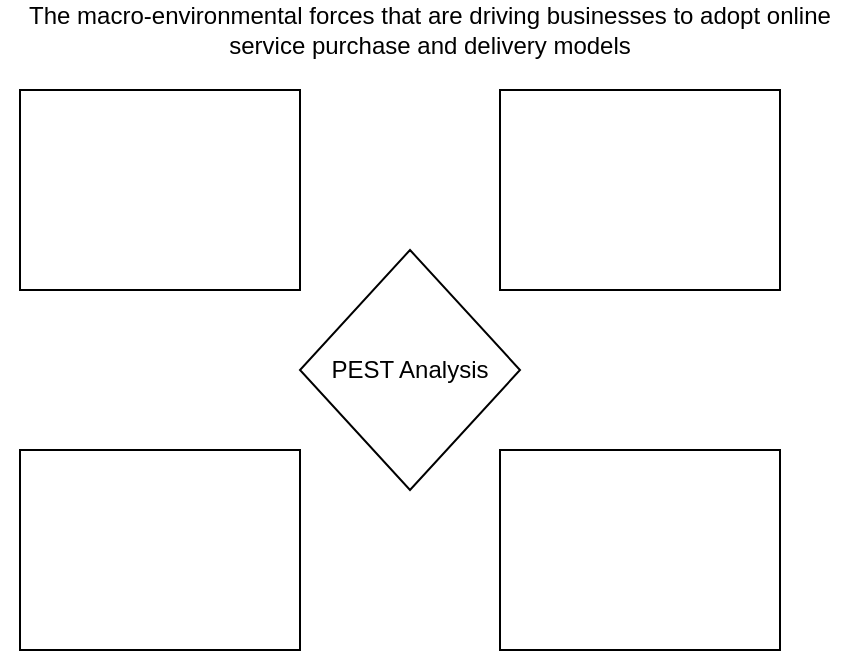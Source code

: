 <mxfile version="15.0.4" type="github">
  <diagram id="UJVtRwwvK5uKVyhLd9jK" name="Page-1">
    <mxGraphModel dx="920" dy="461" grid="1" gridSize="10" guides="1" tooltips="1" connect="1" arrows="1" fold="1" page="1" pageScale="1" pageWidth="850" pageHeight="1100" math="0" shadow="0">
      <root>
        <mxCell id="0" />
        <mxCell id="1" parent="0" />
        <mxCell id="DPGvxR9k1o3TNHnTCT3K-2" value="PEST Analysis" style="rhombus;whiteSpace=wrap;html=1;" vertex="1" parent="1">
          <mxGeometry x="240" y="140" width="110" height="120" as="geometry" />
        </mxCell>
        <mxCell id="DPGvxR9k1o3TNHnTCT3K-3" value="" style="rounded=0;whiteSpace=wrap;html=1;" vertex="1" parent="1">
          <mxGeometry x="100" y="60" width="140" height="100" as="geometry" />
        </mxCell>
        <mxCell id="DPGvxR9k1o3TNHnTCT3K-4" value="" style="rounded=0;whiteSpace=wrap;html=1;" vertex="1" parent="1">
          <mxGeometry x="340" y="60" width="140" height="100" as="geometry" />
        </mxCell>
        <mxCell id="DPGvxR9k1o3TNHnTCT3K-5" value="" style="rounded=0;whiteSpace=wrap;html=1;" vertex="1" parent="1">
          <mxGeometry x="340" y="240" width="140" height="100" as="geometry" />
        </mxCell>
        <mxCell id="DPGvxR9k1o3TNHnTCT3K-6" value="" style="rounded=0;whiteSpace=wrap;html=1;" vertex="1" parent="1">
          <mxGeometry x="100" y="240" width="140" height="100" as="geometry" />
        </mxCell>
        <mxCell id="DPGvxR9k1o3TNHnTCT3K-7" value="The macro-environmental forces that are driving businesses to adopt online service purchase and delivery models" style="text;html=1;strokeColor=none;fillColor=none;align=center;verticalAlign=middle;whiteSpace=wrap;rounded=0;" vertex="1" parent="1">
          <mxGeometry x="90" y="20" width="430" height="20" as="geometry" />
        </mxCell>
      </root>
    </mxGraphModel>
  </diagram>
</mxfile>
